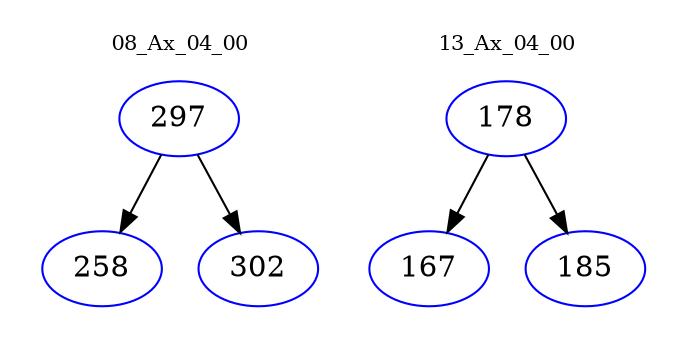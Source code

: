 digraph{
subgraph cluster_0 {
color = white
label = "08_Ax_04_00";
fontsize=10;
T0_297 [label="297", color="blue"]
T0_297 -> T0_258 [color="black"]
T0_258 [label="258", color="blue"]
T0_297 -> T0_302 [color="black"]
T0_302 [label="302", color="blue"]
}
subgraph cluster_1 {
color = white
label = "13_Ax_04_00";
fontsize=10;
T1_178 [label="178", color="blue"]
T1_178 -> T1_167 [color="black"]
T1_167 [label="167", color="blue"]
T1_178 -> T1_185 [color="black"]
T1_185 [label="185", color="blue"]
}
}
